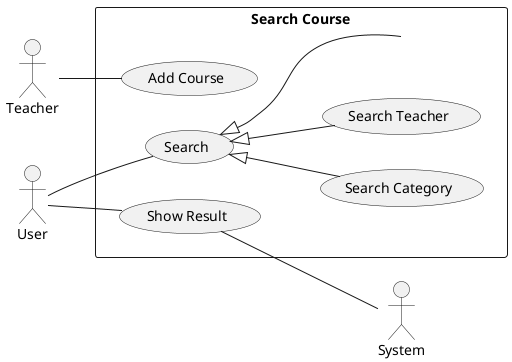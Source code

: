 @startuml search
left to right direction
actor Teacher as teacher
actor System as system
actor User as user
rectangle "Search Course" {
  teacher -- (Add Course)
  user -- (Search)
  (Search) <|-- (Search Course)
  (Search) <|-- (Search Category)
  (Search) <|-- (Search Teacher)
  (Show Result) -- system
  user -- (Show Result)
 }
@enduml
